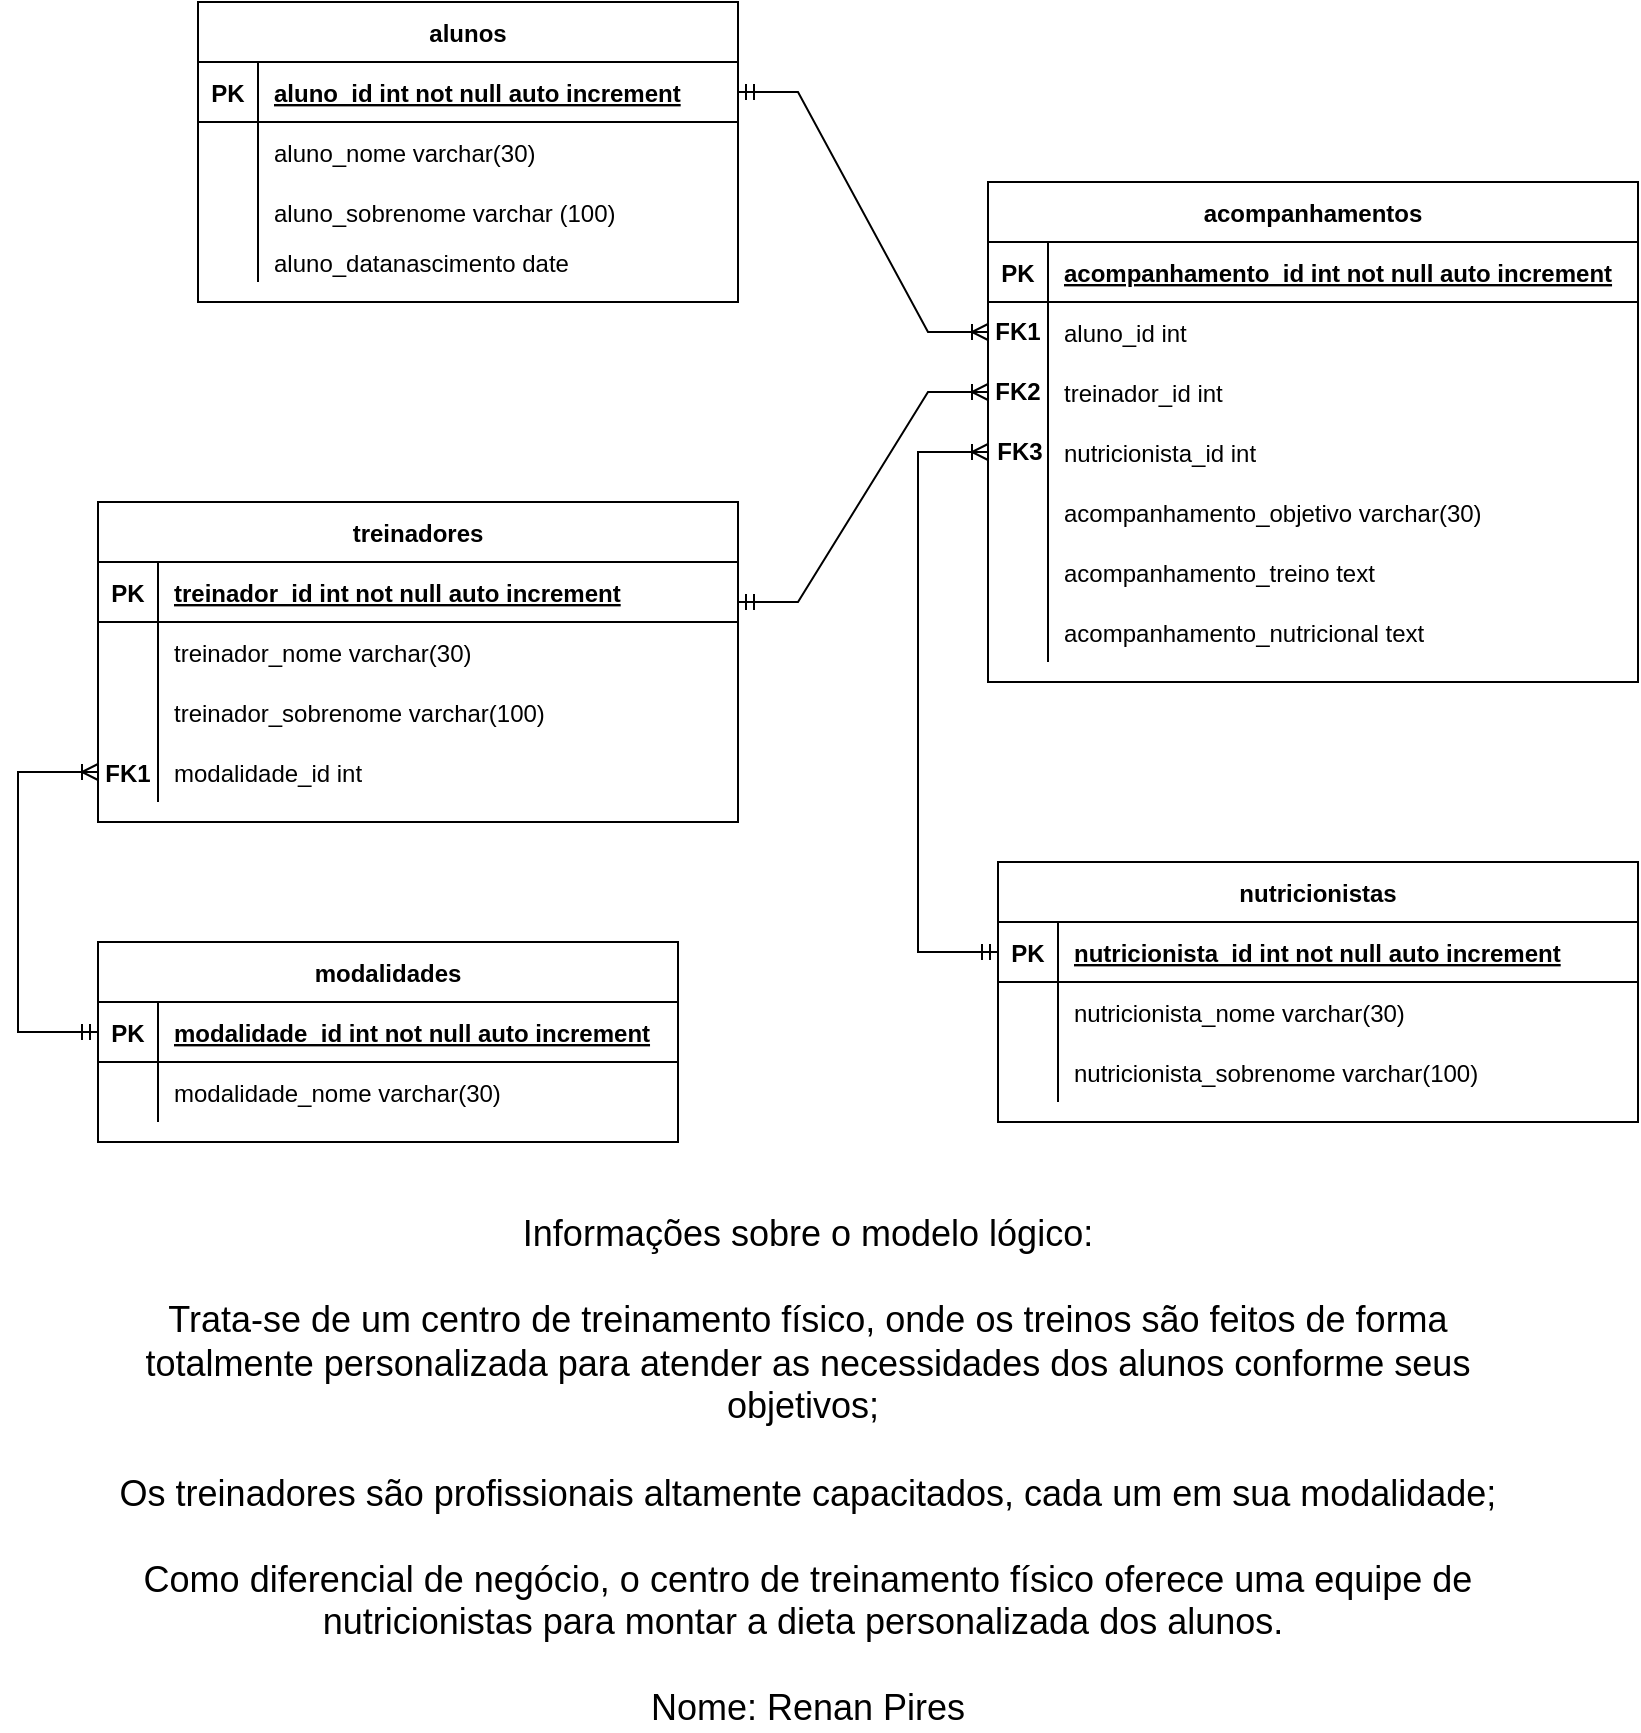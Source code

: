 <mxfile version="20.5.3" type="device"><diagram id="R2lEEEUBdFMjLlhIrx00" name="Page-1"><mxGraphModel dx="1108" dy="450" grid="1" gridSize="10" guides="1" tooltips="1" connect="1" arrows="1" fold="1" page="1" pageScale="1" pageWidth="850" pageHeight="1100" math="0" shadow="0" extFonts="Permanent Marker^https://fonts.googleapis.com/css?family=Permanent+Marker"><root><mxCell id="0"/><mxCell id="1" parent="0"/><mxCell id="SxHhKF2FaUCd0clOE5-H-1" value="treinadores" style="shape=table;startSize=30;container=1;collapsible=1;childLayout=tableLayout;fixedRows=1;rowLines=0;fontStyle=1;align=center;resizeLast=1;" parent="1" vertex="1"><mxGeometry x="70" y="270" width="320" height="160" as="geometry"/></mxCell><mxCell id="SxHhKF2FaUCd0clOE5-H-2" value="" style="shape=tableRow;horizontal=0;startSize=0;swimlaneHead=0;swimlaneBody=0;fillColor=none;collapsible=0;dropTarget=0;points=[[0,0.5],[1,0.5]];portConstraint=eastwest;top=0;left=0;right=0;bottom=1;" parent="SxHhKF2FaUCd0clOE5-H-1" vertex="1"><mxGeometry y="30" width="320" height="30" as="geometry"/></mxCell><mxCell id="SxHhKF2FaUCd0clOE5-H-3" value="PK" style="shape=partialRectangle;connectable=0;fillColor=none;top=0;left=0;bottom=0;right=0;fontStyle=1;overflow=hidden;" parent="SxHhKF2FaUCd0clOE5-H-2" vertex="1"><mxGeometry width="30" height="30" as="geometry"><mxRectangle width="30" height="30" as="alternateBounds"/></mxGeometry></mxCell><mxCell id="SxHhKF2FaUCd0clOE5-H-4" value="treinador_id int not null auto increment" style="shape=partialRectangle;connectable=0;fillColor=none;top=0;left=0;bottom=0;right=0;align=left;spacingLeft=6;fontStyle=5;overflow=hidden;" parent="SxHhKF2FaUCd0clOE5-H-2" vertex="1"><mxGeometry x="30" width="290" height="30" as="geometry"><mxRectangle width="290" height="30" as="alternateBounds"/></mxGeometry></mxCell><mxCell id="SxHhKF2FaUCd0clOE5-H-5" value="" style="shape=tableRow;horizontal=0;startSize=0;swimlaneHead=0;swimlaneBody=0;fillColor=none;collapsible=0;dropTarget=0;points=[[0,0.5],[1,0.5]];portConstraint=eastwest;top=0;left=0;right=0;bottom=0;" parent="SxHhKF2FaUCd0clOE5-H-1" vertex="1"><mxGeometry y="60" width="320" height="30" as="geometry"/></mxCell><mxCell id="SxHhKF2FaUCd0clOE5-H-6" value="" style="shape=partialRectangle;connectable=0;fillColor=none;top=0;left=0;bottom=0;right=0;editable=1;overflow=hidden;" parent="SxHhKF2FaUCd0clOE5-H-5" vertex="1"><mxGeometry width="30" height="30" as="geometry"><mxRectangle width="30" height="30" as="alternateBounds"/></mxGeometry></mxCell><mxCell id="SxHhKF2FaUCd0clOE5-H-7" value="treinador_nome varchar(30)" style="shape=partialRectangle;connectable=0;fillColor=none;top=0;left=0;bottom=0;right=0;align=left;spacingLeft=6;overflow=hidden;" parent="SxHhKF2FaUCd0clOE5-H-5" vertex="1"><mxGeometry x="30" width="290" height="30" as="geometry"><mxRectangle width="290" height="30" as="alternateBounds"/></mxGeometry></mxCell><mxCell id="SxHhKF2FaUCd0clOE5-H-8" value="" style="shape=tableRow;horizontal=0;startSize=0;swimlaneHead=0;swimlaneBody=0;fillColor=none;collapsible=0;dropTarget=0;points=[[0,0.5],[1,0.5]];portConstraint=eastwest;top=0;left=0;right=0;bottom=0;" parent="SxHhKF2FaUCd0clOE5-H-1" vertex="1"><mxGeometry y="90" width="320" height="30" as="geometry"/></mxCell><mxCell id="SxHhKF2FaUCd0clOE5-H-9" value="" style="shape=partialRectangle;connectable=0;fillColor=none;top=0;left=0;bottom=0;right=0;editable=1;overflow=hidden;" parent="SxHhKF2FaUCd0clOE5-H-8" vertex="1"><mxGeometry width="30" height="30" as="geometry"><mxRectangle width="30" height="30" as="alternateBounds"/></mxGeometry></mxCell><mxCell id="SxHhKF2FaUCd0clOE5-H-10" value="treinador_sobrenome varchar(100)" style="shape=partialRectangle;connectable=0;fillColor=none;top=0;left=0;bottom=0;right=0;align=left;spacingLeft=6;overflow=hidden;" parent="SxHhKF2FaUCd0clOE5-H-8" vertex="1"><mxGeometry x="30" width="290" height="30" as="geometry"><mxRectangle width="290" height="30" as="alternateBounds"/></mxGeometry></mxCell><mxCell id="SxHhKF2FaUCd0clOE5-H-11" value="" style="shape=tableRow;horizontal=0;startSize=0;swimlaneHead=0;swimlaneBody=0;fillColor=none;collapsible=0;dropTarget=0;points=[[0,0.5],[1,0.5]];portConstraint=eastwest;top=0;left=0;right=0;bottom=0;" parent="SxHhKF2FaUCd0clOE5-H-1" vertex="1"><mxGeometry y="120" width="320" height="30" as="geometry"/></mxCell><mxCell id="SxHhKF2FaUCd0clOE5-H-12" value="" style="shape=partialRectangle;connectable=0;fillColor=none;top=0;left=0;bottom=0;right=0;editable=1;overflow=hidden;" parent="SxHhKF2FaUCd0clOE5-H-11" vertex="1"><mxGeometry width="30" height="30" as="geometry"><mxRectangle width="30" height="30" as="alternateBounds"/></mxGeometry></mxCell><mxCell id="SxHhKF2FaUCd0clOE5-H-13" value="modalidade_id int" style="shape=partialRectangle;connectable=0;fillColor=none;top=0;left=0;bottom=0;right=0;align=left;spacingLeft=6;overflow=hidden;" parent="SxHhKF2FaUCd0clOE5-H-11" vertex="1"><mxGeometry x="30" width="290" height="30" as="geometry"><mxRectangle width="290" height="30" as="alternateBounds"/></mxGeometry></mxCell><mxCell id="SxHhKF2FaUCd0clOE5-H-14" value="alunos" style="shape=table;startSize=30;container=1;collapsible=1;childLayout=tableLayout;fixedRows=1;rowLines=0;fontStyle=1;align=center;resizeLast=1;" parent="1" vertex="1"><mxGeometry x="120" y="20" width="270" height="150" as="geometry"/></mxCell><mxCell id="SxHhKF2FaUCd0clOE5-H-15" value="" style="shape=tableRow;horizontal=0;startSize=0;swimlaneHead=0;swimlaneBody=0;fillColor=none;collapsible=0;dropTarget=0;points=[[0,0.5],[1,0.5]];portConstraint=eastwest;top=0;left=0;right=0;bottom=1;" parent="SxHhKF2FaUCd0clOE5-H-14" vertex="1"><mxGeometry y="30" width="270" height="30" as="geometry"/></mxCell><mxCell id="SxHhKF2FaUCd0clOE5-H-16" value="PK" style="shape=partialRectangle;connectable=0;fillColor=none;top=0;left=0;bottom=0;right=0;fontStyle=1;overflow=hidden;" parent="SxHhKF2FaUCd0clOE5-H-15" vertex="1"><mxGeometry width="30" height="30" as="geometry"><mxRectangle width="30" height="30" as="alternateBounds"/></mxGeometry></mxCell><mxCell id="SxHhKF2FaUCd0clOE5-H-17" value="aluno_id int not null auto increment" style="shape=partialRectangle;connectable=0;fillColor=none;top=0;left=0;bottom=0;right=0;align=left;spacingLeft=6;fontStyle=5;overflow=hidden;" parent="SxHhKF2FaUCd0clOE5-H-15" vertex="1"><mxGeometry x="30" width="240" height="30" as="geometry"><mxRectangle width="240" height="30" as="alternateBounds"/></mxGeometry></mxCell><mxCell id="SxHhKF2FaUCd0clOE5-H-18" value="" style="shape=tableRow;horizontal=0;startSize=0;swimlaneHead=0;swimlaneBody=0;fillColor=none;collapsible=0;dropTarget=0;points=[[0,0.5],[1,0.5]];portConstraint=eastwest;top=0;left=0;right=0;bottom=0;" parent="SxHhKF2FaUCd0clOE5-H-14" vertex="1"><mxGeometry y="60" width="270" height="30" as="geometry"/></mxCell><mxCell id="SxHhKF2FaUCd0clOE5-H-19" value="" style="shape=partialRectangle;connectable=0;fillColor=none;top=0;left=0;bottom=0;right=0;editable=1;overflow=hidden;" parent="SxHhKF2FaUCd0clOE5-H-18" vertex="1"><mxGeometry width="30" height="30" as="geometry"><mxRectangle width="30" height="30" as="alternateBounds"/></mxGeometry></mxCell><mxCell id="SxHhKF2FaUCd0clOE5-H-20" value="aluno_nome varchar(30)" style="shape=partialRectangle;connectable=0;fillColor=none;top=0;left=0;bottom=0;right=0;align=left;spacingLeft=6;overflow=hidden;" parent="SxHhKF2FaUCd0clOE5-H-18" vertex="1"><mxGeometry x="30" width="240" height="30" as="geometry"><mxRectangle width="240" height="30" as="alternateBounds"/></mxGeometry></mxCell><mxCell id="SxHhKF2FaUCd0clOE5-H-21" value="" style="shape=tableRow;horizontal=0;startSize=0;swimlaneHead=0;swimlaneBody=0;fillColor=none;collapsible=0;dropTarget=0;points=[[0,0.5],[1,0.5]];portConstraint=eastwest;top=0;left=0;right=0;bottom=0;" parent="SxHhKF2FaUCd0clOE5-H-14" vertex="1"><mxGeometry y="90" width="270" height="30" as="geometry"/></mxCell><mxCell id="SxHhKF2FaUCd0clOE5-H-22" value="" style="shape=partialRectangle;connectable=0;fillColor=none;top=0;left=0;bottom=0;right=0;editable=1;overflow=hidden;" parent="SxHhKF2FaUCd0clOE5-H-21" vertex="1"><mxGeometry width="30" height="30" as="geometry"><mxRectangle width="30" height="30" as="alternateBounds"/></mxGeometry></mxCell><mxCell id="SxHhKF2FaUCd0clOE5-H-23" value="aluno_sobrenome varchar (100)" style="shape=partialRectangle;connectable=0;fillColor=none;top=0;left=0;bottom=0;right=0;align=left;spacingLeft=6;overflow=hidden;" parent="SxHhKF2FaUCd0clOE5-H-21" vertex="1"><mxGeometry x="30" width="240" height="30" as="geometry"><mxRectangle width="240" height="30" as="alternateBounds"/></mxGeometry></mxCell><mxCell id="SxHhKF2FaUCd0clOE5-H-24" value="" style="shape=tableRow;horizontal=0;startSize=0;swimlaneHead=0;swimlaneBody=0;fillColor=none;collapsible=0;dropTarget=0;points=[[0,0.5],[1,0.5]];portConstraint=eastwest;top=0;left=0;right=0;bottom=0;" parent="SxHhKF2FaUCd0clOE5-H-14" vertex="1"><mxGeometry y="120" width="270" height="20" as="geometry"/></mxCell><mxCell id="SxHhKF2FaUCd0clOE5-H-25" value="" style="shape=partialRectangle;connectable=0;fillColor=none;top=0;left=0;bottom=0;right=0;editable=1;overflow=hidden;" parent="SxHhKF2FaUCd0clOE5-H-24" vertex="1"><mxGeometry width="30" height="20" as="geometry"><mxRectangle width="30" height="20" as="alternateBounds"/></mxGeometry></mxCell><mxCell id="SxHhKF2FaUCd0clOE5-H-26" value="aluno_datanascimento date" style="shape=partialRectangle;connectable=0;fillColor=none;top=0;left=0;bottom=0;right=0;align=left;spacingLeft=6;overflow=hidden;" parent="SxHhKF2FaUCd0clOE5-H-24" vertex="1"><mxGeometry x="30" width="240" height="20" as="geometry"><mxRectangle width="240" height="20" as="alternateBounds"/></mxGeometry></mxCell><mxCell id="SxHhKF2FaUCd0clOE5-H-27" value="acompanhamentos" style="shape=table;startSize=30;container=1;collapsible=1;childLayout=tableLayout;fixedRows=1;rowLines=0;fontStyle=1;align=center;resizeLast=1;" parent="1" vertex="1"><mxGeometry x="515" y="110" width="325" height="250" as="geometry"/></mxCell><mxCell id="SxHhKF2FaUCd0clOE5-H-28" value="" style="shape=tableRow;horizontal=0;startSize=0;swimlaneHead=0;swimlaneBody=0;fillColor=none;collapsible=0;dropTarget=0;points=[[0,0.5],[1,0.5]];portConstraint=eastwest;top=0;left=0;right=0;bottom=1;" parent="SxHhKF2FaUCd0clOE5-H-27" vertex="1"><mxGeometry y="30" width="325" height="30" as="geometry"/></mxCell><mxCell id="SxHhKF2FaUCd0clOE5-H-29" value="PK" style="shape=partialRectangle;connectable=0;fillColor=none;top=0;left=0;bottom=0;right=0;fontStyle=1;overflow=hidden;" parent="SxHhKF2FaUCd0clOE5-H-28" vertex="1"><mxGeometry width="30" height="30" as="geometry"><mxRectangle width="30" height="30" as="alternateBounds"/></mxGeometry></mxCell><mxCell id="SxHhKF2FaUCd0clOE5-H-30" value="acompanhamento_id int not null auto increment" style="shape=partialRectangle;connectable=0;fillColor=none;top=0;left=0;bottom=0;right=0;align=left;spacingLeft=6;fontStyle=5;overflow=hidden;" parent="SxHhKF2FaUCd0clOE5-H-28" vertex="1"><mxGeometry x="30" width="295" height="30" as="geometry"><mxRectangle width="295" height="30" as="alternateBounds"/></mxGeometry></mxCell><mxCell id="SxHhKF2FaUCd0clOE5-H-31" value="" style="shape=tableRow;horizontal=0;startSize=0;swimlaneHead=0;swimlaneBody=0;fillColor=none;collapsible=0;dropTarget=0;points=[[0,0.5],[1,0.5]];portConstraint=eastwest;top=0;left=0;right=0;bottom=0;" parent="SxHhKF2FaUCd0clOE5-H-27" vertex="1"><mxGeometry y="60" width="325" height="30" as="geometry"/></mxCell><mxCell id="SxHhKF2FaUCd0clOE5-H-32" value="" style="shape=partialRectangle;connectable=0;fillColor=none;top=0;left=0;bottom=0;right=0;editable=1;overflow=hidden;" parent="SxHhKF2FaUCd0clOE5-H-31" vertex="1"><mxGeometry width="30" height="30" as="geometry"><mxRectangle width="30" height="30" as="alternateBounds"/></mxGeometry></mxCell><mxCell id="SxHhKF2FaUCd0clOE5-H-33" value="aluno_id int" style="shape=partialRectangle;connectable=0;fillColor=none;top=0;left=0;bottom=0;right=0;align=left;spacingLeft=6;overflow=hidden;" parent="SxHhKF2FaUCd0clOE5-H-31" vertex="1"><mxGeometry x="30" width="295" height="30" as="geometry"><mxRectangle width="295" height="30" as="alternateBounds"/></mxGeometry></mxCell><mxCell id="SxHhKF2FaUCd0clOE5-H-34" value="" style="shape=tableRow;horizontal=0;startSize=0;swimlaneHead=0;swimlaneBody=0;fillColor=none;collapsible=0;dropTarget=0;points=[[0,0.5],[1,0.5]];portConstraint=eastwest;top=0;left=0;right=0;bottom=0;" parent="SxHhKF2FaUCd0clOE5-H-27" vertex="1"><mxGeometry y="90" width="325" height="30" as="geometry"/></mxCell><mxCell id="SxHhKF2FaUCd0clOE5-H-35" value="" style="shape=partialRectangle;connectable=0;fillColor=none;top=0;left=0;bottom=0;right=0;editable=1;overflow=hidden;" parent="SxHhKF2FaUCd0clOE5-H-34" vertex="1"><mxGeometry width="30" height="30" as="geometry"><mxRectangle width="30" height="30" as="alternateBounds"/></mxGeometry></mxCell><mxCell id="SxHhKF2FaUCd0clOE5-H-36" value="treinador_id int" style="shape=partialRectangle;connectable=0;fillColor=none;top=0;left=0;bottom=0;right=0;align=left;spacingLeft=6;overflow=hidden;" parent="SxHhKF2FaUCd0clOE5-H-34" vertex="1"><mxGeometry x="30" width="295" height="30" as="geometry"><mxRectangle width="295" height="30" as="alternateBounds"/></mxGeometry></mxCell><mxCell id="7OyGGwMIWJ_xtftHkR3i-17" value="" style="shape=tableRow;horizontal=0;startSize=0;swimlaneHead=0;swimlaneBody=0;fillColor=none;collapsible=0;dropTarget=0;points=[[0,0.5],[1,0.5]];portConstraint=eastwest;top=0;left=0;right=0;bottom=0;" parent="SxHhKF2FaUCd0clOE5-H-27" vertex="1"><mxGeometry y="120" width="325" height="30" as="geometry"/></mxCell><mxCell id="7OyGGwMIWJ_xtftHkR3i-18" value="" style="shape=partialRectangle;connectable=0;fillColor=none;top=0;left=0;bottom=0;right=0;editable=1;overflow=hidden;" parent="7OyGGwMIWJ_xtftHkR3i-17" vertex="1"><mxGeometry width="30" height="30" as="geometry"><mxRectangle width="30" height="30" as="alternateBounds"/></mxGeometry></mxCell><mxCell id="7OyGGwMIWJ_xtftHkR3i-19" value="nutricionista_id int" style="shape=partialRectangle;connectable=0;fillColor=none;top=0;left=0;bottom=0;right=0;align=left;spacingLeft=6;overflow=hidden;" parent="7OyGGwMIWJ_xtftHkR3i-17" vertex="1"><mxGeometry x="30" width="295" height="30" as="geometry"><mxRectangle width="295" height="30" as="alternateBounds"/></mxGeometry></mxCell><mxCell id="7OyGGwMIWJ_xtftHkR3i-20" value="" style="shape=tableRow;horizontal=0;startSize=0;swimlaneHead=0;swimlaneBody=0;fillColor=none;collapsible=0;dropTarget=0;points=[[0,0.5],[1,0.5]];portConstraint=eastwest;top=0;left=0;right=0;bottom=0;" parent="SxHhKF2FaUCd0clOE5-H-27" vertex="1"><mxGeometry y="150" width="325" height="30" as="geometry"/></mxCell><mxCell id="7OyGGwMIWJ_xtftHkR3i-21" value="" style="shape=partialRectangle;connectable=0;fillColor=none;top=0;left=0;bottom=0;right=0;editable=1;overflow=hidden;" parent="7OyGGwMIWJ_xtftHkR3i-20" vertex="1"><mxGeometry width="30" height="30" as="geometry"><mxRectangle width="30" height="30" as="alternateBounds"/></mxGeometry></mxCell><mxCell id="7OyGGwMIWJ_xtftHkR3i-22" value="acompanhamento_objetivo varchar(30)" style="shape=partialRectangle;connectable=0;fillColor=none;top=0;left=0;bottom=0;right=0;align=left;spacingLeft=6;overflow=hidden;" parent="7OyGGwMIWJ_xtftHkR3i-20" vertex="1"><mxGeometry x="30" width="295" height="30" as="geometry"><mxRectangle width="295" height="30" as="alternateBounds"/></mxGeometry></mxCell><mxCell id="7OyGGwMIWJ_xtftHkR3i-41" value="" style="shape=tableRow;horizontal=0;startSize=0;swimlaneHead=0;swimlaneBody=0;fillColor=none;collapsible=0;dropTarget=0;points=[[0,0.5],[1,0.5]];portConstraint=eastwest;top=0;left=0;right=0;bottom=0;" parent="SxHhKF2FaUCd0clOE5-H-27" vertex="1"><mxGeometry y="180" width="325" height="30" as="geometry"/></mxCell><mxCell id="7OyGGwMIWJ_xtftHkR3i-42" value="" style="shape=partialRectangle;connectable=0;fillColor=none;top=0;left=0;bottom=0;right=0;editable=1;overflow=hidden;" parent="7OyGGwMIWJ_xtftHkR3i-41" vertex="1"><mxGeometry width="30" height="30" as="geometry"><mxRectangle width="30" height="30" as="alternateBounds"/></mxGeometry></mxCell><mxCell id="7OyGGwMIWJ_xtftHkR3i-43" value="acompanhamento_treino text" style="shape=partialRectangle;connectable=0;fillColor=none;top=0;left=0;bottom=0;right=0;align=left;spacingLeft=6;overflow=hidden;" parent="7OyGGwMIWJ_xtftHkR3i-41" vertex="1"><mxGeometry x="30" width="295" height="30" as="geometry"><mxRectangle width="295" height="30" as="alternateBounds"/></mxGeometry></mxCell><mxCell id="7OyGGwMIWJ_xtftHkR3i-46" value="" style="shape=tableRow;horizontal=0;startSize=0;swimlaneHead=0;swimlaneBody=0;fillColor=none;collapsible=0;dropTarget=0;points=[[0,0.5],[1,0.5]];portConstraint=eastwest;top=0;left=0;right=0;bottom=0;" parent="SxHhKF2FaUCd0clOE5-H-27" vertex="1"><mxGeometry y="210" width="325" height="30" as="geometry"/></mxCell><mxCell id="7OyGGwMIWJ_xtftHkR3i-47" value="" style="shape=partialRectangle;connectable=0;fillColor=none;top=0;left=0;bottom=0;right=0;editable=1;overflow=hidden;" parent="7OyGGwMIWJ_xtftHkR3i-46" vertex="1"><mxGeometry width="30" height="30" as="geometry"><mxRectangle width="30" height="30" as="alternateBounds"/></mxGeometry></mxCell><mxCell id="7OyGGwMIWJ_xtftHkR3i-48" value="acompanhamento_nutricional text" style="shape=partialRectangle;connectable=0;fillColor=none;top=0;left=0;bottom=0;right=0;align=left;spacingLeft=6;overflow=hidden;" parent="7OyGGwMIWJ_xtftHkR3i-46" vertex="1"><mxGeometry x="30" width="295" height="30" as="geometry"><mxRectangle width="295" height="30" as="alternateBounds"/></mxGeometry></mxCell><mxCell id="SxHhKF2FaUCd0clOE5-H-67" value="modalidades" style="shape=table;startSize=30;container=1;collapsible=1;childLayout=tableLayout;fixedRows=1;rowLines=0;fontStyle=1;align=center;resizeLast=1;" parent="1" vertex="1"><mxGeometry x="70" y="490" width="290" height="100" as="geometry"/></mxCell><mxCell id="SxHhKF2FaUCd0clOE5-H-68" value="" style="shape=tableRow;horizontal=0;startSize=0;swimlaneHead=0;swimlaneBody=0;fillColor=none;collapsible=0;dropTarget=0;points=[[0,0.5],[1,0.5]];portConstraint=eastwest;top=0;left=0;right=0;bottom=1;" parent="SxHhKF2FaUCd0clOE5-H-67" vertex="1"><mxGeometry y="30" width="290" height="30" as="geometry"/></mxCell><mxCell id="SxHhKF2FaUCd0clOE5-H-69" value="PK" style="shape=partialRectangle;connectable=0;fillColor=none;top=0;left=0;bottom=0;right=0;fontStyle=1;overflow=hidden;" parent="SxHhKF2FaUCd0clOE5-H-68" vertex="1"><mxGeometry width="30" height="30" as="geometry"><mxRectangle width="30" height="30" as="alternateBounds"/></mxGeometry></mxCell><mxCell id="SxHhKF2FaUCd0clOE5-H-70" value="modalidade_id int not null auto increment" style="shape=partialRectangle;connectable=0;fillColor=none;top=0;left=0;bottom=0;right=0;align=left;spacingLeft=6;fontStyle=5;overflow=hidden;" parent="SxHhKF2FaUCd0clOE5-H-68" vertex="1"><mxGeometry x="30" width="260" height="30" as="geometry"><mxRectangle width="260" height="30" as="alternateBounds"/></mxGeometry></mxCell><mxCell id="SxHhKF2FaUCd0clOE5-H-71" value="" style="shape=tableRow;horizontal=0;startSize=0;swimlaneHead=0;swimlaneBody=0;fillColor=none;collapsible=0;dropTarget=0;points=[[0,0.5],[1,0.5]];portConstraint=eastwest;top=0;left=0;right=0;bottom=0;" parent="SxHhKF2FaUCd0clOE5-H-67" vertex="1"><mxGeometry y="60" width="290" height="30" as="geometry"/></mxCell><mxCell id="SxHhKF2FaUCd0clOE5-H-72" value="" style="shape=partialRectangle;connectable=0;fillColor=none;top=0;left=0;bottom=0;right=0;editable=1;overflow=hidden;" parent="SxHhKF2FaUCd0clOE5-H-71" vertex="1"><mxGeometry width="30" height="30" as="geometry"><mxRectangle width="30" height="30" as="alternateBounds"/></mxGeometry></mxCell><mxCell id="SxHhKF2FaUCd0clOE5-H-73" value="modalidade_nome varchar(30)" style="shape=partialRectangle;connectable=0;fillColor=none;top=0;left=0;bottom=0;right=0;align=left;spacingLeft=6;overflow=hidden;" parent="SxHhKF2FaUCd0clOE5-H-71" vertex="1"><mxGeometry x="30" width="260" height="30" as="geometry"><mxRectangle width="260" height="30" as="alternateBounds"/></mxGeometry></mxCell><mxCell id="SxHhKF2FaUCd0clOE5-H-149" value="" style="edgeStyle=entityRelationEdgeStyle;fontSize=12;html=1;endArrow=ERoneToMany;startArrow=ERmandOne;rounded=0;exitX=1;exitY=0.5;exitDx=0;exitDy=0;entryX=0;entryY=0.5;entryDx=0;entryDy=0;" parent="1" source="SxHhKF2FaUCd0clOE5-H-15" target="SxHhKF2FaUCd0clOE5-H-31" edge="1"><mxGeometry width="100" height="100" relative="1" as="geometry"><mxPoint x="430" y="90" as="sourcePoint"/><mxPoint x="410" y="260" as="targetPoint"/></mxGeometry></mxCell><mxCell id="7OyGGwMIWJ_xtftHkR3i-1" value="FK1" style="shape=partialRectangle;connectable=0;fillColor=none;top=0;left=0;bottom=0;right=0;fontStyle=1;overflow=hidden;" parent="1" vertex="1"><mxGeometry x="515" y="169" width="30" height="30" as="geometry"><mxRectangle width="30" height="30" as="alternateBounds"/></mxGeometry></mxCell><mxCell id="7OyGGwMIWJ_xtftHkR3i-3" value="" style="edgeStyle=entityRelationEdgeStyle;fontSize=12;html=1;endArrow=ERoneToMany;startArrow=ERmandOne;rounded=0;exitX=1;exitY=0.5;exitDx=0;exitDy=0;entryX=0;entryY=0.5;entryDx=0;entryDy=0;" parent="1" target="SxHhKF2FaUCd0clOE5-H-34" edge="1"><mxGeometry width="100" height="100" relative="1" as="geometry"><mxPoint x="390" y="320" as="sourcePoint"/><mxPoint x="515" y="440.0" as="targetPoint"/></mxGeometry></mxCell><mxCell id="7OyGGwMIWJ_xtftHkR3i-23" value="FK2" style="shape=partialRectangle;connectable=0;fillColor=none;top=0;left=0;bottom=0;right=0;fontStyle=1;overflow=hidden;" parent="1" vertex="1"><mxGeometry x="515" y="199" width="30" height="30" as="geometry"><mxRectangle width="30" height="30" as="alternateBounds"/></mxGeometry></mxCell><mxCell id="7OyGGwMIWJ_xtftHkR3i-25" value="&lt;font style=&quot;font-size: 18px;&quot;&gt;Informações sobre o modelo lógico:&lt;br&gt;&lt;br&gt;Trata-se de um centro de treinamento físico, onde os treinos são feitos de forma totalmente personalizada para atender as necessidades dos alunos conforme seus objetivos;&amp;nbsp;&lt;br&gt;&lt;br&gt;Os treinadores são profissionais altamente capacitados, cada um em sua modalidade;&lt;br&gt;&lt;br&gt;Como diferencial de negócio, o centro de treinamento físico oferece uma equipe de nutricionistas para montar a dieta personalizada dos alunos.&amp;nbsp;&lt;br&gt;&lt;br&gt;Nome: Renan Pires&lt;br&gt;&lt;/font&gt;" style="text;html=1;strokeColor=none;fillColor=none;align=center;verticalAlign=middle;whiteSpace=wrap;rounded=0;" parent="1" vertex="1"><mxGeometry x="65" y="670" width="720" height="170" as="geometry"/></mxCell><mxCell id="7OyGGwMIWJ_xtftHkR3i-26" value="" style="edgeStyle=orthogonalEdgeStyle;fontSize=12;html=1;endArrow=ERoneToMany;startArrow=ERmandOne;rounded=0;entryX=0;entryY=0.5;entryDx=0;entryDy=0;exitX=0;exitY=0.5;exitDx=0;exitDy=0;" parent="1" source="SxHhKF2FaUCd0clOE5-H-68" target="SxHhKF2FaUCd0clOE5-H-11" edge="1"><mxGeometry width="100" height="100" relative="1" as="geometry"><mxPoint x="10" y="550" as="sourcePoint"/><mxPoint x="40" y="410" as="targetPoint"/><Array as="points"><mxPoint x="30" y="535"/><mxPoint x="30" y="405"/></Array></mxGeometry></mxCell><mxCell id="7OyGGwMIWJ_xtftHkR3i-27" value="FK1" style="shape=partialRectangle;connectable=0;fillColor=none;top=0;left=0;bottom=0;right=0;fontStyle=1;overflow=hidden;" parent="1" vertex="1"><mxGeometry x="70" y="390" width="30" height="30" as="geometry"><mxRectangle width="30" height="30" as="alternateBounds"/></mxGeometry></mxCell><mxCell id="7OyGGwMIWJ_xtftHkR3i-28" value="nutricionistas" style="shape=table;startSize=30;container=1;collapsible=1;childLayout=tableLayout;fixedRows=1;rowLines=0;fontStyle=1;align=center;resizeLast=1;" parent="1" vertex="1"><mxGeometry x="520" y="450" width="320" height="130" as="geometry"/></mxCell><mxCell id="7OyGGwMIWJ_xtftHkR3i-29" value="" style="shape=tableRow;horizontal=0;startSize=0;swimlaneHead=0;swimlaneBody=0;fillColor=none;collapsible=0;dropTarget=0;points=[[0,0.5],[1,0.5]];portConstraint=eastwest;top=0;left=0;right=0;bottom=1;" parent="7OyGGwMIWJ_xtftHkR3i-28" vertex="1"><mxGeometry y="30" width="320" height="30" as="geometry"/></mxCell><mxCell id="7OyGGwMIWJ_xtftHkR3i-30" value="PK" style="shape=partialRectangle;connectable=0;fillColor=none;top=0;left=0;bottom=0;right=0;fontStyle=1;overflow=hidden;" parent="7OyGGwMIWJ_xtftHkR3i-29" vertex="1"><mxGeometry width="30" height="30" as="geometry"><mxRectangle width="30" height="30" as="alternateBounds"/></mxGeometry></mxCell><mxCell id="7OyGGwMIWJ_xtftHkR3i-31" value="nutricionista_id int not null auto increment" style="shape=partialRectangle;connectable=0;fillColor=none;top=0;left=0;bottom=0;right=0;align=left;spacingLeft=6;fontStyle=5;overflow=hidden;" parent="7OyGGwMIWJ_xtftHkR3i-29" vertex="1"><mxGeometry x="30" width="290" height="30" as="geometry"><mxRectangle width="290" height="30" as="alternateBounds"/></mxGeometry></mxCell><mxCell id="7OyGGwMIWJ_xtftHkR3i-32" value="" style="shape=tableRow;horizontal=0;startSize=0;swimlaneHead=0;swimlaneBody=0;fillColor=none;collapsible=0;dropTarget=0;points=[[0,0.5],[1,0.5]];portConstraint=eastwest;top=0;left=0;right=0;bottom=0;" parent="7OyGGwMIWJ_xtftHkR3i-28" vertex="1"><mxGeometry y="60" width="320" height="30" as="geometry"/></mxCell><mxCell id="7OyGGwMIWJ_xtftHkR3i-33" value="" style="shape=partialRectangle;connectable=0;fillColor=none;top=0;left=0;bottom=0;right=0;editable=1;overflow=hidden;" parent="7OyGGwMIWJ_xtftHkR3i-32" vertex="1"><mxGeometry width="30" height="30" as="geometry"><mxRectangle width="30" height="30" as="alternateBounds"/></mxGeometry></mxCell><mxCell id="7OyGGwMIWJ_xtftHkR3i-34" value="nutricionista_nome varchar(30)" style="shape=partialRectangle;connectable=0;fillColor=none;top=0;left=0;bottom=0;right=0;align=left;spacingLeft=6;overflow=hidden;" parent="7OyGGwMIWJ_xtftHkR3i-32" vertex="1"><mxGeometry x="30" width="290" height="30" as="geometry"><mxRectangle width="290" height="30" as="alternateBounds"/></mxGeometry></mxCell><mxCell id="7OyGGwMIWJ_xtftHkR3i-35" value="" style="shape=tableRow;horizontal=0;startSize=0;swimlaneHead=0;swimlaneBody=0;fillColor=none;collapsible=0;dropTarget=0;points=[[0,0.5],[1,0.5]];portConstraint=eastwest;top=0;left=0;right=0;bottom=0;" parent="7OyGGwMIWJ_xtftHkR3i-28" vertex="1"><mxGeometry y="90" width="320" height="30" as="geometry"/></mxCell><mxCell id="7OyGGwMIWJ_xtftHkR3i-36" value="" style="shape=partialRectangle;connectable=0;fillColor=none;top=0;left=0;bottom=0;right=0;editable=1;overflow=hidden;" parent="7OyGGwMIWJ_xtftHkR3i-35" vertex="1"><mxGeometry width="30" height="30" as="geometry"><mxRectangle width="30" height="30" as="alternateBounds"/></mxGeometry></mxCell><mxCell id="7OyGGwMIWJ_xtftHkR3i-37" value="nutricionista_sobrenome varchar(100)" style="shape=partialRectangle;connectable=0;fillColor=none;top=0;left=0;bottom=0;right=0;align=left;spacingLeft=6;overflow=hidden;" parent="7OyGGwMIWJ_xtftHkR3i-35" vertex="1"><mxGeometry x="30" width="290" height="30" as="geometry"><mxRectangle width="290" height="30" as="alternateBounds"/></mxGeometry></mxCell><mxCell id="7OyGGwMIWJ_xtftHkR3i-44" value="FK3" style="shape=partialRectangle;connectable=0;fillColor=none;top=0;left=0;bottom=0;right=0;fontStyle=1;overflow=hidden;" parent="1" vertex="1"><mxGeometry x="516" y="229" width="30" height="30" as="geometry"><mxRectangle width="30" height="30" as="alternateBounds"/></mxGeometry></mxCell><mxCell id="7OyGGwMIWJ_xtftHkR3i-45" value="" style="edgeStyle=orthogonalEdgeStyle;fontSize=12;html=1;endArrow=ERoneToMany;startArrow=ERmandOne;rounded=0;exitX=0;exitY=0.5;exitDx=0;exitDy=0;entryX=0;entryY=0.5;entryDx=0;entryDy=0;" parent="1" source="7OyGGwMIWJ_xtftHkR3i-29" target="7OyGGwMIWJ_xtftHkR3i-17" edge="1"><mxGeometry width="100" height="100" relative="1" as="geometry"><mxPoint x="370.0" y="475.0" as="sourcePoint"/><mxPoint x="470" y="320" as="targetPoint"/><Array as="points"><mxPoint x="480" y="495"/><mxPoint x="480" y="245"/></Array></mxGeometry></mxCell></root></mxGraphModel></diagram></mxfile>